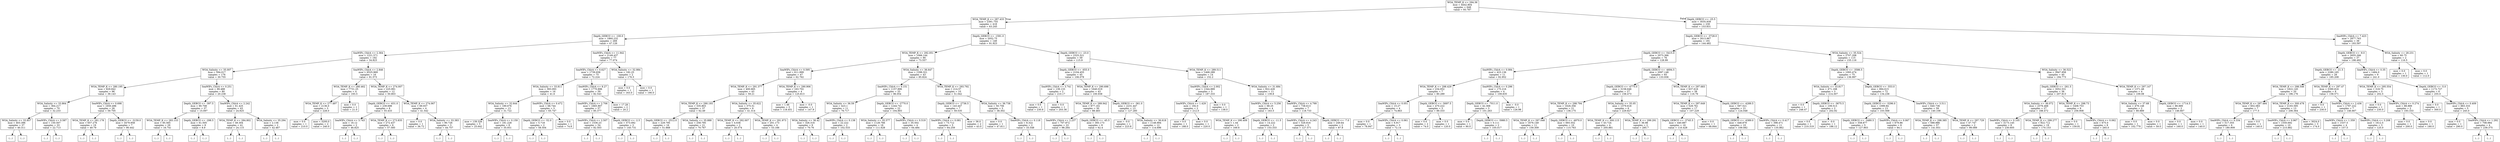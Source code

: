 digraph Tree {
node [shape=box] ;
0 [label="WOA_TEMP_K <= 294.36\nmse = 4442.804\nsamples = 648\nvalue = 93.787"] ;
1 [label="WOA_TEMP_K <= 287.433\nmse = 2391.755\nsamples = 418\nvalue = 63.245"] ;
0 -> 1 [labeldistance=2.5, labelangle=45, headlabel="True"] ;
2 [label="Depth_GEBCO <= -100.0\nmse = 1860.232\nsamples = 269\nvalue = 47.126"] ;
1 -> 2 ;
3 [label="SeaWIFs_ChlrA <= 2.364\nmse = 1221.571\nsamples = 192\nvalue = 34.823"] ;
2 -> 3 ;
4 [label="WOA_Salinity <= 35.007\nmse = 594.017\nsamples = 176\nvalue = 30.755"] ;
3 -> 4 ;
5 [label="WOA_TEMP_K <= 280.195\nmse = 829.842\nsamples = 96\nvalue = 39.143"] ;
4 -> 5 ;
6 [label="WOA_Salinity <= 33.864\nmse = 364.217\nsamples = 70\nvalue = 32.233"] ;
5 -> 6 ;
7 [label="WOA_Salinity <= 33.857\nmse = 403.396\nsamples = 37\nvalue = 40.311"] ;
6 -> 7 ;
8 [label="(...)"] ;
7 -> 8 ;
75 [label="(...)"] ;
7 -> 75 ;
76 [label="SeaWIFs_ChlrA <= 0.587\nmse = 150.507\nsamples = 33\nvalue = 22.713"] ;
6 -> 76 ;
77 [label="(...)"] ;
76 -> 77 ;
112 [label="(...)"] ;
76 -> 112 ;
139 [label="SeaWIFs_ChlrA <= 0.698\nmse = 1650.496\nsamples = 26\nvalue = 59.705"] ;
5 -> 139 ;
140 [label="WOA_TEMP_K <= 281.178\nmse = 657.276\nsamples = 19\nvalue = 49.79"] ;
139 -> 140 ;
141 [label="(...)"] ;
140 -> 141 ;
148 [label="(...)"] ;
140 -> 148 ;
175 [label="Depth_GEBCO <= -3159.0\nmse = 3479.958\nsamples = 7\nvalue = 90.442"] ;
139 -> 175 ;
176 [label="(...)"] ;
175 -> 176 ;
177 [label="(...)"] ;
175 -> 177 ;
188 [label="SeaWIFs_ChlrA <= 0.251\nmse = 99.488\nsamples = 80\nvalue = 20.238"] ;
4 -> 188 ;
189 [label="Depth_GEBCO <= -397.5\nmse = 90.708\nsamples = 37\nvalue = 15.097"] ;
188 -> 189 ;
190 [label="WOA_TEMP_K <= 283.153\nmse = 85.565\nsamples = 29\nvalue = 16.741"] ;
189 -> 190 ;
191 [label="(...)"] ;
190 -> 191 ;
206 [label="(...)"] ;
190 -> 206 ;
209 [label="Depth_GEBCO <= -298.5\nmse = 61.505\nsamples = 8\nvalue = 8.9"] ;
189 -> 209 ;
210 [label="(...)"] ;
209 -> 210 ;
217 [label="(...)"] ;
209 -> 217 ;
220 [label="SeaWIFs_ChlrA <= 2.242\nmse = 61.425\nsamples = 43\nvalue = 24.925"] ;
188 -> 220 ;
221 [label="WOA_TEMP_K <= 284.802\nmse = 49.304\nsamples = 41\nvalue = 24.115"] ;
220 -> 221 ;
222 [label="(...)"] ;
221 -> 222 ;
245 [label="(...)"] ;
221 -> 245 ;
266 [label="WOA_Salinity <= 35.294\nmse = 2.136\nsamples = 2\nvalue = 42.467"] ;
220 -> 266 ;
267 [label="(...)"] ;
266 -> 267 ;
268 [label="(...)"] ;
266 -> 268 ;
269 [label="SeaWIFs_ChlrA <= 2.846\nmse = 6525.969\nsamples = 16\nvalue = 91.573"] ;
3 -> 269 ;
270 [label="WOA_TEMP_K <= 280.462\nmse = 7731.25\nsamples = 4\nvalue = 193.5"] ;
269 -> 270 ;
271 [label="WOA_TEMP_K <= 277.497\nmse = 2136.0\nsamples = 3\nvalue = 228.0"] ;
270 -> 271 ;
272 [label="mse = 0.0\nsamples = 1\nvalue = 210.0"] ;
271 -> 272 ;
273 [label="mse = 3200.0\nsamples = 2\nvalue = 240.0"] ;
271 -> 273 ;
274 [label="mse = 0.0\nsamples = 1\nvalue = 21.0"] ;
270 -> 274 ;
275 [label="WOA_TEMP_K <= 274.007\nmse = 225.991\nsamples = 12\nvalue = 50.803"] ;
269 -> 275 ;
276 [label="Depth_GEBCO <= -631.0\nmse = 239.698\nsamples = 8\nvalue = 55.433"] ;
275 -> 276 ;
277 [label="SeaWIFs_ChlrA <= 3.743\nmse = 16.12\nsamples = 2\nvalue = 46.825"] ;
276 -> 277 ;
278 [label="(...)"] ;
277 -> 278 ;
279 [label="(...)"] ;
277 -> 279 ;
280 [label="WOA_TEMP_K <= 273.835\nmse = 272.437\nsamples = 6\nvalue = 57.585"] ;
276 -> 280 ;
281 [label="(...)"] ;
280 -> 281 ;
282 [label="(...)"] ;
280 -> 282 ;
283 [label="WOA_TEMP_K <= 274.067\nmse = 69.937\nsamples = 4\nvalue = 41.542"] ;
275 -> 283 ;
284 [label="mse = 0.0\nsamples = 1\nvalue = 36.72"] ;
283 -> 284 ;
285 [label="WOA_Salinity <= 33.383\nmse = 90.726\nsamples = 3\nvalue = 44.757"] ;
283 -> 285 ;
286 [label="(...)"] ;
285 -> 286 ;
287 [label="(...)"] ;
285 -> 287 ;
288 [label="SeaWIFs_ChlrA <= 11.942\nmse = 2149.437\nsamples = 77\nvalue = 77.074"] ;
2 -> 288 ;
289 [label="SeaWIFs_ChlrA <= 0.627\nmse = 1739.658\nsamples = 75\nvalue = 72.224"] ;
288 -> 289 ;
290 [label="WOA_Salinity <= 33.811\nmse = 393.093\nsamples = 16\nvalue = 41.6"] ;
289 -> 290 ;
291 [label="WOA_Salinity <= 32.644\nmse = 189.676\nsamples = 13\nvalue = 31.722"] ;
290 -> 291 ;
292 [label="mse = 139.326\nsamples = 5\nvalue = 25.642"] ;
291 -> 292 ;
293 [label="SeaWIFs_ChlrA <= 0.159\nmse = 181.228\nsamples = 8\nvalue = 35.931"] ;
291 -> 293 ;
294 [label="(...)"] ;
293 -> 294 ;
301 [label="(...)"] ;
293 -> 301 ;
304 [label="SeaWIFs_ChlrA <= 0.472\nmse = 68.744\nsamples = 3\nvalue = 65.747"] ;
290 -> 304 ;
305 [label="Depth_GEBCO <= -52.0\nmse = 5.718\nsamples = 2\nvalue = 58.504"] ;
304 -> 305 ;
306 [label="(...)"] ;
305 -> 306 ;
307 [label="(...)"] ;
305 -> 307 ;
308 [label="mse = 0.0\nsamples = 1\nvalue = 74.8"] ;
304 -> 308 ;
309 [label="SeaWIFs_ChlrA <= 8.27\nmse = 1770.896\nsamples = 59\nvalue = 82.543"] ;
289 -> 309 ;
310 [label="SeaWIFs_ChlrA <= 2.706\nmse = 1665.907\nsamples = 57\nvalue = 85.377"] ;
309 -> 310 ;
311 [label="SeaWIFs_ChlrA <= 2.507\nmse = 1536.23\nsamples = 54\nvalue = 82.503"] ;
310 -> 311 ;
312 [label="(...)"] ;
311 -> 312 ;
369 [label="(...)"] ;
311 -> 369 ;
372 [label="Depth_GEBCO <= -2.5\nmse = 573.092\nsamples = 3\nvalue = 145.731"] ;
310 -> 372 ;
373 [label="(...)"] ;
372 -> 373 ;
376 [label="(...)"] ;
372 -> 376 ;
377 [label="mse = 17.28\nsamples = 2\nvalue = 20.2"] ;
309 -> 377 ;
378 [label="WOA_Salinity <= 32.984\nmse = 182.25\nsamples = 2\nvalue = 176.5"] ;
288 -> 378 ;
379 [label="mse = 0.0\nsamples = 1\nvalue = 163.0"] ;
378 -> 379 ;
380 [label="mse = 0.0\nsamples = 1\nvalue = 190.0"] ;
378 -> 380 ;
381 [label="Depth_GEBCO <= -1591.0\nmse = 2052.75\nsamples = 149\nvalue = 91.923"] ;
1 -> 381 ;
382 [label="WOA_TEMP_K <= 292.051\nmse = 1066.144\nsamples = 90\nvalue = 73.557"] ;
381 -> 382 ;
383 [label="SeaWIFs_ChlrA <= 0.595\nmse = 611.999\nsamples = 47\nvalue = 62.762"] ;
382 -> 383 ;
384 [label="WOA_TEMP_K <= 291.377\nmse = 400.665\nsamples = 43\nvalue = 59.21"] ;
383 -> 384 ;
385 [label="WOA_TEMP_K <= 290.193\nmse = 335.803\nsamples = 37\nvalue = 62.49"] ;
384 -> 385 ;
386 [label="Depth_GEBCO <= -2512.0\nmse = 229.795\nsamples = 16\nvalue = 51.668"] ;
385 -> 386 ;
387 [label="(...)"] ;
386 -> 387 ;
414 [label="(...)"] ;
386 -> 414 ;
415 [label="WOA_Salinity <= 35.888\nmse = 258.795\nsamples = 21\nvalue = 70.767"] ;
385 -> 415 ;
416 [label="(...)"] ;
415 -> 416 ;
441 [label="(...)"] ;
415 -> 441 ;
444 [label="WOA_Salinity <= 35.622\nmse = 375.51\nsamples = 6\nvalue = 41.314"] ;
384 -> 444 ;
445 [label="WOA_TEMP_K <= 292.007\nmse = 4.636\nsamples = 2\nvalue = 20.574"] ;
444 -> 445 ;
446 [label="(...)"] ;
445 -> 446 ;
447 [label="(...)"] ;
445 -> 447 ;
448 [label="WOA_TEMP_K <= 291.973\nmse = 201.173\nsamples = 4\nvalue = 53.166"] ;
444 -> 448 ;
449 [label="(...)"] ;
448 -> 449 ;
454 [label="(...)"] ;
448 -> 454 ;
455 [label="WOA_TEMP_K <= 290.906\nmse = 163.702\nsamples = 4\nvalue = 125.813"] ;
383 -> 455 ;
456 [label="mse = 1.46\nsamples = 3\nvalue = 118.451"] ;
455 -> 456 ;
457 [label="mse = -0.0\nsamples = 1\nvalue = 147.9"] ;
455 -> 457 ;
458 [label="WOA_Salinity <= 36.647\nmse = 1299.321\nsamples = 43\nvalue = 85.824"] ;
382 -> 458 ;
459 [label="SeaWIFs_ChlrA <= 0.151\nmse = 1157.896\nsamples = 33\nvalue = 96.054"] ;
458 -> 459 ;
460 [label="WOA_Salinity <= 36.59\nmse = 423.1\nsamples = 11\nvalue = 76.717"] ;
459 -> 460 ;
461 [label="WOA_Salinity <= 36.42\nmse = 326.316\nsamples = 9\nvalue = 70.76"] ;
460 -> 461 ;
462 [label="(...)"] ;
461 -> 462 ;
473 [label="(...)"] ;
461 -> 473 ;
478 [label="SeaWIFs_ChlrA <= 0.138\nmse = 22.222\nsamples = 2\nvalue = 102.533"] ;
460 -> 478 ;
479 [label="(...)"] ;
478 -> 479 ;
480 [label="(...)"] ;
478 -> 480 ;
481 [label="Depth_GEBCO <= -2770.0\nmse = 1244.741\nsamples = 22\nvalue = 104.893"] ;
459 -> 481 ;
482 [label="WOA_Salinity <= 35.577\nmse = 1128.766\nsamples = 18\nvalue = 111.628"] ;
481 -> 482 ;
483 [label="(...)"] ;
482 -> 483 ;
494 [label="(...)"] ;
482 -> 494 ;
511 [label="SeaWIFs_ChlrA <= 0.519\nmse = 35.502\nsamples = 4\nvalue = 64.484"] ;
481 -> 511 ;
512 [label="(...)"] ;
511 -> 512 ;
513 [label="(...)"] ;
511 -> 513 ;
516 [label="WOA_TEMP_K <= 293.792\nmse = 214.57\nsamples = 10\nvalue = 51.042"] ;
458 -> 516 ;
517 [label="Depth_GEBCO <= -2736.5\nmse = 143.447\nsamples = 7\nvalue = 59.535"] ;
516 -> 517 ;
518 [label="SeaWIFs_ChlrA <= 0.081\nmse = 73.712\nsamples = 5\nvalue = 64.259"] ;
517 -> 518 ;
519 [label="(...)"] ;
518 -> 519 ;
520 [label="(...)"] ;
518 -> 520 ;
523 [label="mse = 36.0\nsamples = 2\nvalue = 43.0"] ;
517 -> 523 ;
524 [label="WOA_Salinity <= 36.738\nmse = 50.756\nsamples = 3\nvalue = 38.302"] ;
516 -> 524 ;
525 [label="mse = 0.0\nsamples = 1\nvalue = 47.811"] ;
524 -> 525 ;
526 [label="SeaWIFs_ChlrA <= 0.118\nmse = 8.322\nsamples = 2\nvalue = 33.548"] ;
524 -> 526 ;
527 [label="(...)"] ;
526 -> 527 ;
528 [label="(...)"] ;
526 -> 528 ;
529 [label="Depth_GEBCO <= -23.0\nmse = 2325.521\nsamples = 59\nvalue = 115.9"] ;
381 -> 529 ;
530 [label="Depth_GEBCO <= -655.0\nmse = 2104.455\nsamples = 45\nvalue = 106.078"] ;
529 -> 530 ;
531 [label="SeaWIFs_ChlrA <= 3.741\nmse = 139.133\nsamples = 2\nvalue = 210.17"] ;
530 -> 531 ;
532 [label="mse = 0.0\nsamples = 1\nvalue = 230.6"] ;
531 -> 532 ;
533 [label="mse = 0.0\nsamples = 1\nvalue = 203.36"] ;
531 -> 533 ;
534 [label="WOA_TEMP_K <= 290.698\nmse = 1640.019\nsamples = 43\nvalue = 100.938"] ;
530 -> 534 ;
535 [label="WOA_TEMP_K <= 289.942\nmse = 877.161\nsamples = 30\nvalue = 88.483"] ;
534 -> 535 ;
536 [label="SeaWIFs_ChlrA <= 2.237\nmse = 707.872\nsamples = 22\nvalue = 98.264"] ;
535 -> 536 ;
537 [label="(...)"] ;
536 -> 537 ;
558 [label="(...)"] ;
536 -> 558 ;
571 [label="Depth_GEBCO <= -45.5\nmse = 393.173\nsamples = 8\nvalue = 62.4"] ;
535 -> 571 ;
572 [label="(...)"] ;
571 -> 572 ;
579 [label="(...)"] ;
571 -> 579 ;
586 [label="Depth_GEBCO <= -361.0\nmse = 2231.447\nsamples = 13\nvalue = 127.285"] ;
534 -> 586 ;
587 [label="mse = -0.0\nsamples = 1\nvalue = 223.8"] ;
586 -> 587 ;
588 [label="WOA_Salinity <= 36.618\nmse = 1148.994\nsamples = 12\nvalue = 114.696"] ;
586 -> 588 ;
589 [label="(...)"] ;
588 -> 589 ;
602 [label="(...)"] ;
588 -> 602 ;
603 [label="WOA_TEMP_K <= 289.511\nmse = 1468.289\nsamples = 14\nvalue = 152.2"] ;
529 -> 603 ;
604 [label="SeaWIFs_ChlrA <= 2.002\nmse = 1344.889\nsamples = 3\nvalue = 187.333"] ;
603 -> 604 ;
605 [label="SeaWIFs_ChlrA <= 1.429\nmse = 192.0\nsamples = 2\nvalue = 212.0"] ;
604 -> 605 ;
606 [label="mse = 0.0\nsamples = 1\nvalue = 188.0"] ;
605 -> 606 ;
607 [label="mse = 0.0\nsamples = 1\nvalue = 220.0"] ;
605 -> 607 ;
608 [label="mse = 0.0\nsamples = 1\nvalue = 138.0"] ;
604 -> 608 ;
609 [label="WOA_Salinity <= 31.684\nmse = 922.428\nsamples = 11\nvalue = 139.8"] ;
603 -> 609 ;
610 [label="SeaWIFs_ChlrA <= 5.256\nmse = 68.25\nsamples = 4\nvalue = 163.5"] ;
609 -> 610 ;
611 [label="WOA_TEMP_K <= 290.409\nmse = 1.44\nsamples = 2\nvalue = 169.6"] ;
610 -> 611 ;
612 [label="(...)"] ;
611 -> 612 ;
613 [label="(...)"] ;
611 -> 613 ;
614 [label="Depth_GEBCO <= -11.5\nmse = 14.222\nsamples = 2\nvalue = 153.333"] ;
610 -> 614 ;
615 [label="(...)"] ;
614 -> 615 ;
616 [label="(...)"] ;
614 -> 616 ;
617 [label="SeaWIFs_ChlrA <= 4.799\nmse = 738.613\nsamples = 7\nvalue = 118.733"] ;
609 -> 617 ;
618 [label="SeaWIFs_ChlrA <= 4.243\nmse = 526.816\nsamples = 5\nvalue = 127.571"] ;
617 -> 618 ;
619 [label="(...)"] ;
618 -> 619 ;
626 [label="(...)"] ;
618 -> 626 ;
627 [label="Depth_GEBCO <= -7.0\nmse = 249.64\nsamples = 2\nvalue = 87.8"] ;
617 -> 627 ;
628 [label="(...)"] ;
627 -> 628 ;
629 [label="(...)"] ;
627 -> 629 ;
630 [label="Depth_GEBCO <= -25.5\nmse = 3035.939\nsamples = 230\nvalue = 153.831"] ;
0 -> 630 [labeldistance=2.5, labelangle=-45, headlabel="False"] ;
631 [label="Depth_GEBCO <= -3728.0\nmse = 2613.967\nsamples = 191\nvalue = 144.482"] ;
630 -> 631 ;
632 [label="Depth_GEBCO <= -5415.0\nmse = 2073.366\nsamples = 76\nvalue = 128.99"] ;
631 -> 632 ;
633 [label="SeaWIFs_ChlrA <= 0.084\nmse = 423.136\nsamples = 11\nvalue = 92.952"] ;
632 -> 633 ;
634 [label="WOA_TEMP_K <= 298.429\nmse = 234.952\nsamples = 7\nvalue = 80.289"] ;
633 -> 634 ;
635 [label="SeaWIFs_ChlrA <= 0.051\nmse = 15.27\nsamples = 4\nvalue = 74.863"] ;
634 -> 635 ;
636 [label="mse = 0.0\nsamples = 1\nvalue = 78.947"] ;
635 -> 636 ;
637 [label="SeaWIFs_ChlrA <= 0.061\nmse = 6.917\nsamples = 3\nvalue = 72.14"] ;
635 -> 637 ;
638 [label="(...)"] ;
637 -> 638 ;
639 [label="(...)"] ;
637 -> 639 ;
640 [label="Depth_GEBCO <= -5697.5\nmse = 470.222\nsamples = 3\nvalue = 89.333"] ;
634 -> 640 ;
641 [label="mse = 0.0\nsamples = 2\nvalue = 74.0"] ;
640 -> 641 ;
642 [label="mse = 0.0\nsamples = 1\nvalue = 120.0"] ;
640 -> 642 ;
643 [label="SeaWIFs_ChlrA <= 0.296\nmse = 175.216\nsamples = 4\nvalue = 109.835"] ;
633 -> 643 ;
644 [label="Depth_GEBCO <= -7011.0\nmse = 42.368\nsamples = 3\nvalue = 101.263"] ;
643 -> 644 ;
645 [label="mse = 0.0\nsamples = 1\nvalue = 90.0"] ;
644 -> 645 ;
646 [label="Depth_GEBCO <= -5980.5\nmse = 0.111\nsamples = 2\nvalue = 105.017"] ;
644 -> 646 ;
647 [label="(...)"] ;
646 -> 647 ;
648 [label="(...)"] ;
646 -> 648 ;
649 [label="mse = -0.0\nsamples = 1\nvalue = 126.98"] ;
643 -> 649 ;
650 [label="Depth_GEBCO <= -4694.5\nmse = 2097.148\nsamples = 65\nvalue = 133.936"] ;
632 -> 650 ;
651 [label="Depth_GEBCO <= -4775.0\nmse = 3158.646\nsamples = 27\nvalue = 158.473"] ;
650 -> 651 ;
652 [label="WOA_TEMP_K <= 298.794\nmse = 1626.356\nsamples = 21\nvalue = 136.175"] ;
651 -> 652 ;
653 [label="WOA_TEMP_K <= 297.046\nmse = 1676.149\nsamples = 11\nvalue = 159.309"] ;
652 -> 653 ;
654 [label="(...)"] ;
653 -> 654 ;
665 [label="(...)"] ;
653 -> 665 ;
674 [label="Depth_GEBCO <= -4970.0\nmse = 693.552\nsamples = 10\nvalue = 115.763"] ;
652 -> 674 ;
675 [label="(...)"] ;
674 -> 675 ;
690 [label="(...)"] ;
674 -> 690 ;
693 [label="WOA_Salinity <= 35.05\nmse = 1379.618\nsamples = 6\nvalue = 229.827"] ;
651 -> 693 ;
694 [label="WOA_TEMP_K <= 300.115\nmse = 43.724\nsamples = 4\nvalue = 205.881"] ;
693 -> 694 ;
695 [label="(...)"] ;
694 -> 695 ;
698 [label="(...)"] ;
694 -> 698 ;
699 [label="WOA_TEMP_K <= 299.291\nmse = 36.98\nsamples = 2\nvalue = 285.7"] ;
693 -> 699 ;
700 [label="(...)"] ;
699 -> 700 ;
701 [label="(...)"] ;
699 -> 701 ;
702 [label="WOA_TEMP_K <= 297.683\nmse = 637.616\nsamples = 38\nvalue = 116.76"] ;
650 -> 702 ;
703 [label="WOA_TEMP_K <= 297.649\nmse = 529.761\nsamples = 17\nvalue = 107.229"] ;
702 -> 703 ;
704 [label="Depth_GEBCO <= -3745.5\nmse = 440.887\nsamples = 16\nvalue = 110.428"] ;
703 -> 704 ;
705 [label="(...)"] ;
704 -> 705 ;
730 [label="(...)"] ;
704 -> 730 ;
731 [label="mse = 0.0\nsamples = 1\nvalue = 68.844"] ;
703 -> 731 ;
732 [label="Depth_GEBCO <= -4289.5\nmse = 597.521\nsamples = 21\nvalue = 124.048"] ;
702 -> 732 ;
733 [label="Depth_GEBCO <= -4389.0\nmse = 448.879\nsamples = 10\nvalue = 109.082"] ;
732 -> 733 ;
734 [label="(...)"] ;
733 -> 734 ;
751 [label="(...)"] ;
733 -> 751 ;
752 [label="SeaWIFs_ChlrA <= 0.417\nmse = 398.471\nsamples = 11\nvalue = 135.862"] ;
732 -> 752 ;
753 [label="(...)"] ;
752 -> 753 ;
772 [label="(...)"] ;
752 -> 772 ;
773 [label="WOA_Salinity <= 35.524\nmse = 2707.208\nsamples = 115\nvalue = 155.116"] ;
631 -> 773 ;
774 [label="Depth_GEBCO <= -3586.5\nmse = 1093.474\nsamples = 75\nvalue = 136.997"] ;
773 -> 774 ;
775 [label="WOA_Salinity <= 33.817\nmse = 471.168\nsamples = 3\nvalue = 214.307"] ;
774 -> 775 ;
776 [label="mse = 0.0\nsamples = 1\nvalue = 248.47"] ;
775 -> 776 ;
777 [label="Depth_GEBCO <= -3675.5\nmse = 109.513\nsamples = 2\nvalue = 202.92"] ;
775 -> 777 ;
778 [label="mse = 0.0\nsamples = 1\nvalue = 210.319"] ;
777 -> 778 ;
779 [label="mse = -0.0\nsamples = 1\nvalue = 188.12"] ;
777 -> 779 ;
780 [label="Depth_GEBCO <= -553.0\nmse = 894.615\nsamples = 72\nvalue = 134.236"] ;
774 -> 780 ;
781 [label="Depth_GEBCO <= -3296.0\nmse = 1099.84\nsamples = 13\nvalue = 103.568"] ;
780 -> 781 ;
782 [label="Depth_GEBCO <= -3480.5\nmse = 558.877\nsamples = 5\nvalue = 127.903"] ;
781 -> 782 ;
783 [label="(...)"] ;
782 -> 783 ;
788 [label="(...)"] ;
782 -> 788 ;
791 [label="SeaWIFs_ChlrA <= 0.067\nmse = 679.86\nsamples = 8\nvalue = 84.1"] ;
781 -> 791 ;
792 [label="(...)"] ;
791 -> 792 ;
793 [label="(...)"] ;
791 -> 793 ;
806 [label="SeaWIFs_ChlrA <= 3.511\nmse = 640.736\nsamples = 59\nvalue = 140.108"] ;
780 -> 806 ;
807 [label="WOA_TEMP_K <= 298.385\nmse = 588.986\nsamples = 57\nvalue = 141.931"] ;
806 -> 807 ;
808 [label="(...)"] ;
807 -> 808 ;
885 [label="(...)"] ;
807 -> 885 ;
896 [label="WOA_TEMP_K <= 297.729\nmse = 47.747\nsamples = 2\nvalue = 99.089"] ;
806 -> 896 ;
897 [label="(...)"] ;
896 -> 897 ;
898 [label="(...)"] ;
896 -> 898 ;
899 [label="WOA_Salinity <= 36.522\nmse = 3947.958\nsamples = 40\nvalue = 194.773"] ;
773 -> 899 ;
900 [label="Depth_GEBCO <= -261.5\nmse = 3052.531\nsamples = 36\nvalue = 207.813"] ;
899 -> 900 ;
901 [label="WOA_Salinity <= 36.072\nmse = 2376.468\nsamples = 27\nvalue = 188.472"] ;
900 -> 901 ;
902 [label="SeaWIFs_ChlrA <= 0.105\nmse = 3173.145\nsamples = 8\nvalue = 230.605"] ;
901 -> 902 ;
903 [label="(...)"] ;
902 -> 903 ;
910 [label="(...)"] ;
902 -> 910 ;
915 [label="WOA_TEMP_K <= 299.277\nmse = 922.712\nsamples = 19\nvalue = 170.153"] ;
901 -> 915 ;
916 [label="(...)"] ;
915 -> 916 ;
931 [label="(...)"] ;
915 -> 931 ;
936 [label="WOA_TEMP_K <= 298.73\nmse = 1408.753\nsamples = 9\nvalue = 256.908"] ;
900 -> 936 ;
937 [label="mse = 0.0\nsamples = 1\nvalue = 159.81"] ;
936 -> 937 ;
938 [label="SeaWIFs_ChlrA <= 0.062\nmse = 675.0\nsamples = 8\nvalue = 265.0"] ;
936 -> 938 ;
939 [label="(...)"] ;
938 -> 939 ;
940 [label="(...)"] ;
938 -> 940 ;
945 [label="WOA_TEMP_K <= 297.147\nmse = 1371.48\nsamples = 4\nvalue = 109.08"] ;
899 -> 945 ;
946 [label="WOA_Salinity <= 37.68\nmse = 479.148\nsamples = 2\nvalue = 80.889"] ;
945 -> 946 ;
947 [label="mse = 0.0\nsamples = 1\nvalue = 102.779"] ;
946 -> 947 ;
948 [label="mse = 0.0\nsamples = 1\nvalue = 59.0"] ;
946 -> 948 ;
949 [label="Depth_GEBCO <= -1714.5\nmse = 88.889\nsamples = 2\nvalue = 146.667"] ;
945 -> 949 ;
950 [label="mse = 0.0\nsamples = 1\nvalue = 160.0"] ;
949 -> 950 ;
951 [label="mse = 0.0\nsamples = 1\nvalue = 140.0"] ;
949 -> 951 ;
952 [label="SeaWIFs_ChlrA <= 7.423\nmse = 2877.763\nsamples = 39\nvalue = 193.597"] ;
630 -> 952 ;
953 [label="Depth_GEBCO <= -9.0\nmse = 2655.266\nsamples = 37\nvalue = 198.492"] ;
952 -> 953 ;
954 [label="Depth_GEBCO <= -21.5\nmse = 2280.165\nsamples = 28\nvalue = 185.208"] ;
953 -> 954 ;
955 [label="WOA_TEMP_K <= 298.546\nmse = 1822.145\nsamples = 20\nvalue = 196.176"] ;
954 -> 955 ;
956 [label="WOA_TEMP_K <= 297.484\nmse = 602.083\nsamples = 7\nvalue = 177.5"] ;
955 -> 956 ;
957 [label="SeaWIFs_ChlrA <= 0.334\nmse = 517.355\nsamples = 6\nvalue = 180.909"] ;
956 -> 957 ;
958 [label="(...)"] ;
957 -> 958 ;
961 [label="(...)"] ;
957 -> 961 ;
962 [label="mse = 0.0\nsamples = 1\nvalue = 140.0"] ;
956 -> 962 ;
963 [label="WOA_TEMP_K <= 300.478\nmse = 2193.595\nsamples = 13\nvalue = 206.364"] ;
955 -> 963 ;
964 [label="SeaWIFs_ChlrA <= 0.967\nmse = 1550.692\nsamples = 10\nvalue = 215.882"] ;
963 -> 964 ;
965 [label="(...)"] ;
964 -> 965 ;
970 [label="(...)"] ;
964 -> 970 ;
971 [label="mse = 3024.0\nsamples = 3\nvalue = 174.0"] ;
963 -> 971 ;
972 [label="WOA_TEMP_K <= 297.47\nmse = 2390.816\nsamples = 8\nvalue = 158.571"] ;
954 -> 972 ;
973 [label="mse = 0.0\nsamples = 1\nvalue = 230.0"] ;
972 -> 973 ;
974 [label="SeaWIFs_ChlrA <= 2.436\nmse = 1797.222\nsamples = 7\nvalue = 146.667"] ;
972 -> 974 ;
975 [label="SeaWIFs_ChlrA <= 1.359\nmse = 1537.5\nsamples = 4\nvalue = 157.5"] ;
974 -> 975 ;
976 [label="(...)"] ;
975 -> 976 ;
977 [label="(...)"] ;
975 -> 977 ;
980 [label="SeaWIFs_ChlrA <= 3.208\nmse = 1612.5\nsamples = 3\nvalue = 125.0"] ;
974 -> 980 ;
981 [label="(...)"] ;
980 -> 981 ;
982 [label="(...)"] ;
980 -> 982 ;
985 [label="SeaWIFs_ChlrA <= 0.35\nmse = 1484.0\nsamples = 9\nvalue = 241.0"] ;
953 -> 985 ;
986 [label="WOA_TEMP_K <= 295.554\nmse = 318.75\nsamples = 3\nvalue = 202.5"] ;
985 -> 986 ;
987 [label="mse = 0.0\nsamples = 1\nvalue = 230.0"] ;
986 -> 987 ;
988 [label="SeaWIFs_ChlrA <= 0.274\nmse = 88.889\nsamples = 2\nvalue = 193.333"] ;
986 -> 988 ;
989 [label="mse = 0.0\nsamples = 1\nvalue = 200.0"] ;
988 -> 989 ;
990 [label="mse = 0.0\nsamples = 1\nvalue = 180.0"] ;
988 -> 990 ;
991 [label="Depth_GEBCO <= -5.0\nmse = 1172.727\nsamples = 6\nvalue = 255.0"] ;
985 -> 991 ;
992 [label="mse = 0.0\nsamples = 1\nvalue = 300.0"] ;
991 -> 992 ;
993 [label="SeaWIFs_ChlrA <= 0.409\nmse = 883.333\nsamples = 5\nvalue = 245.0"] ;
991 -> 993 ;
994 [label="mse = 0.0\nsamples = 1\nvalue = 290.0"] ;
993 -> 994 ;
995 [label="SeaWIFs_ChlrA <= 1.292\nmse = 708.984\nsamples = 4\nvalue = 239.375"] ;
993 -> 995 ;
996 [label="(...)"] ;
995 -> 996 ;
997 [label="(...)"] ;
995 -> 997 ;
1000 [label="WOA_Salinity <= 28.231\nmse = 60.75\nsamples = 2\nvalue = 116.5"] ;
952 -> 1000 ;
1001 [label="mse = 0.0\nsamples = 1\nvalue = 130.0"] ;
1000 -> 1001 ;
1002 [label="mse = 0.0\nsamples = 1\nvalue = 112.0"] ;
1000 -> 1002 ;
}